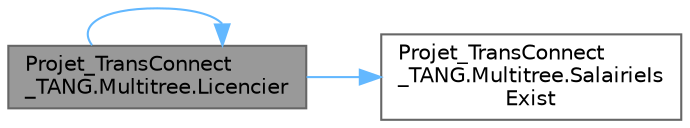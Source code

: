 digraph "Projet_TransConnect_TANG.Multitree.Licencier"
{
 // LATEX_PDF_SIZE
  bgcolor="transparent";
  edge [fontname=Helvetica,fontsize=10,labelfontname=Helvetica,labelfontsize=10];
  node [fontname=Helvetica,fontsize=10,shape=box,height=0.2,width=0.4];
  rankdir="LR";
  Node1 [id="Node000001",label="Projet_TransConnect\l_TANG.Multitree.Licencier",height=0.2,width=0.4,color="gray40", fillcolor="grey60", style="filled", fontcolor="black",tooltip="Licencie un salarié de l'arborescence."];
  Node1 -> Node1 [id="edge1_Node000001_Node000001",color="steelblue1",style="solid",tooltip=" "];
  Node1 -> Node2 [id="edge2_Node000001_Node000002",color="steelblue1",style="solid",tooltip=" "];
  Node2 [id="Node000002",label="Projet_TransConnect\l_TANG.Multitree.SalairieIs\lExist",height=0.2,width=0.4,color="grey40", fillcolor="white", style="filled",URL="$class_projet___trans_connect___t_a_n_g_1_1_multitree.html#a645edb888c529695a1c23844470ecf4b",tooltip="Vérifie si un salarié existe parmi les sous-responsables."];
}

